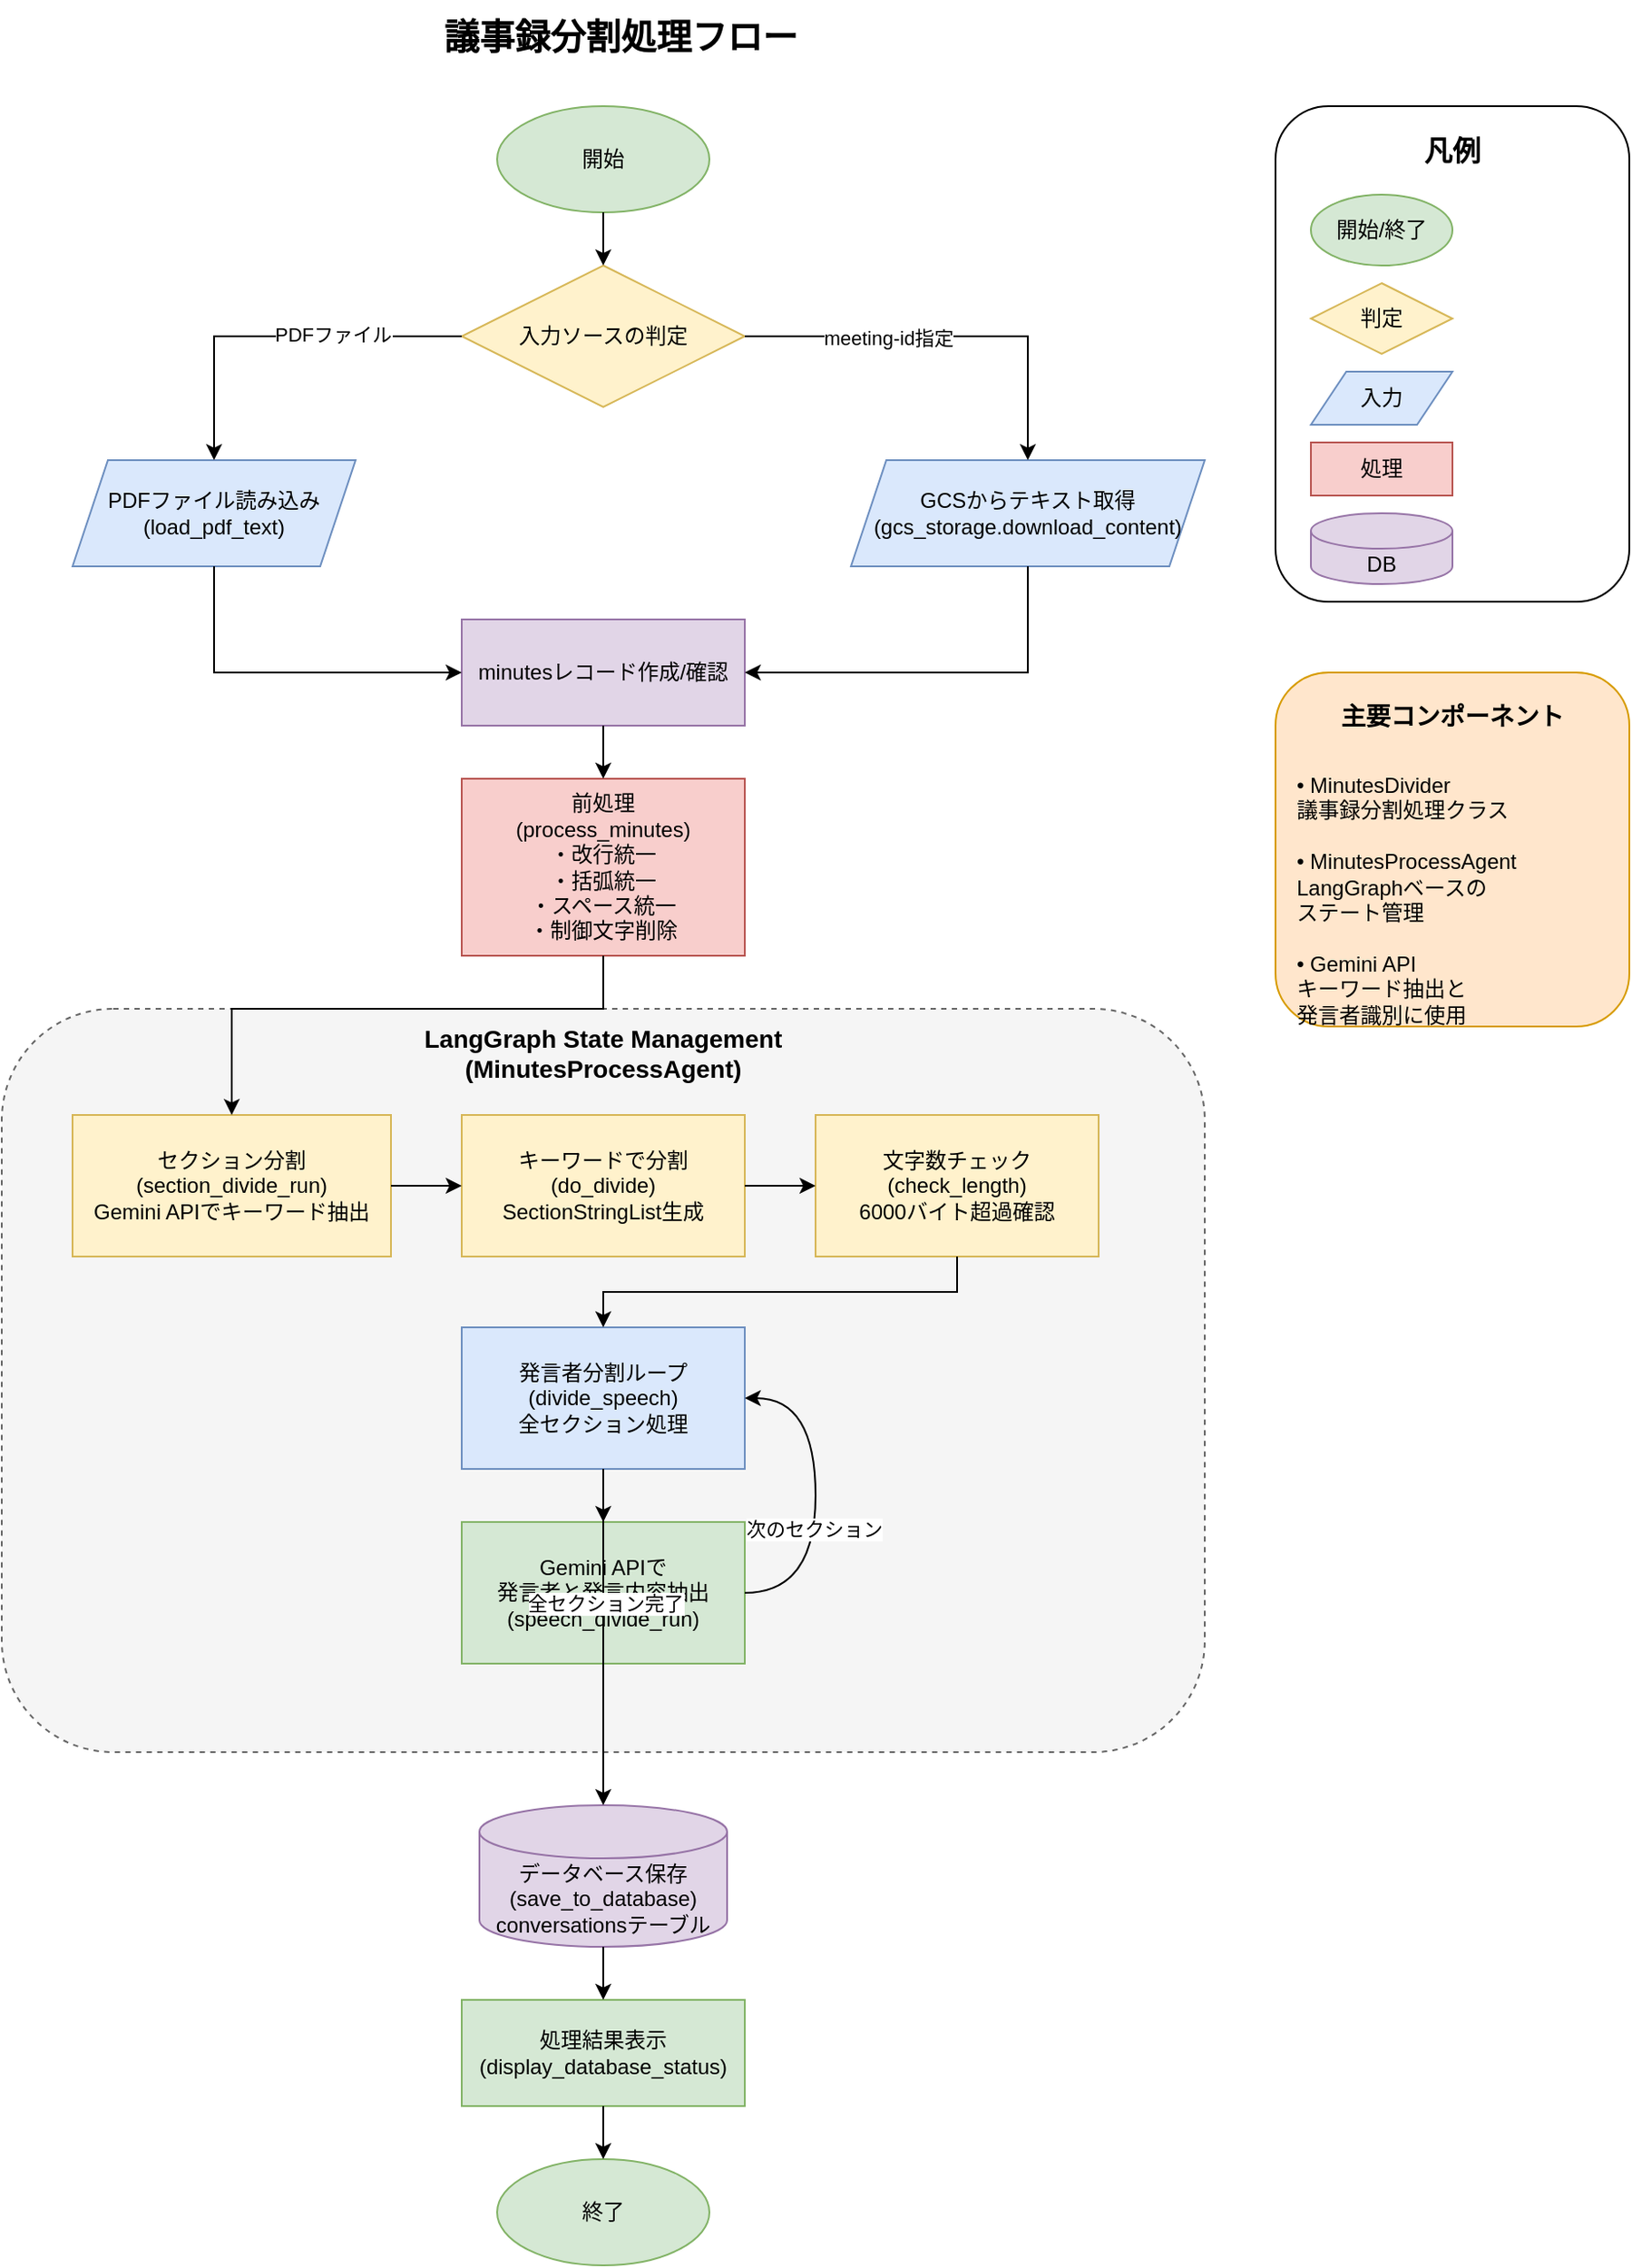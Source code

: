<mxfile version="24.7.17">
  <diagram name="議事録分割処理フロー" id="minutes-division-flow">
    <mxGraphModel dx="1434" dy="794" grid="1" gridSize="10" guides="1" tooltips="1" connect="1" arrows="1" fold="1" page="1" pageScale="1" pageWidth="827" pageHeight="1169" math="0" shadow="0">
      <root>
        <mxCell id="0" />
        <mxCell id="1" parent="0" />

        <!-- Title -->
        <mxCell id="title" value="議事録分割処理フロー" style="text;html=1;align=center;verticalAlign=middle;whiteSpace=wrap;rounded=0;fontSize=20;fontStyle=1;" vertex="1" parent="1">
          <mxGeometry x="280" y="20" width="300" height="40" as="geometry" />
        </mxCell>

        <!-- Start -->
        <mxCell id="start" value="開始" style="ellipse;whiteSpace=wrap;html=1;fillColor=#d5e8d4;strokeColor=#82b366;" vertex="1" parent="1">
          <mxGeometry x="360" y="80" width="120" height="60" as="geometry" />
        </mxCell>

        <!-- Input Source Decision -->
        <mxCell id="input-decision" value="入力ソースの判定" style="rhombus;whiteSpace=wrap;html=1;fillColor=#fff2cc;strokeColor=#d6b656;" vertex="1" parent="1">
          <mxGeometry x="340" y="170" width="160" height="80" as="geometry" />
        </mxCell>

        <!-- PDF Input -->
        <mxCell id="pdf-input" value="PDFファイル読み込み&lt;br&gt;(load_pdf_text)" style="shape=parallelogram;perimeter=parallelogramPerimeter;whiteSpace=wrap;html=1;fixedSize=1;fillColor=#dae8fc;strokeColor=#6c8ebf;" vertex="1" parent="1">
          <mxGeometry x="120" y="280" width="160" height="60" as="geometry" />
        </mxCell>

        <!-- GCS Input -->
        <mxCell id="gcs-input" value="GCSからテキスト取得&lt;br&gt;(gcs_storage.download_content)" style="shape=parallelogram;perimeter=parallelogramPerimeter;whiteSpace=wrap;html=1;fixedSize=1;fillColor=#dae8fc;strokeColor=#6c8ebf;" vertex="1" parent="1">
          <mxGeometry x="560" y="280" width="200" height="60" as="geometry" />
        </mxCell>

        <!-- Minutes Record Creation -->
        <mxCell id="minutes-record" value="minutesレコード作成/確認" style="rounded=0;whiteSpace=wrap;html=1;fillColor=#e1d5e7;strokeColor=#9673a6;" vertex="1" parent="1">
          <mxGeometry x="340" y="370" width="160" height="60" as="geometry" />
        </mxCell>

        <!-- Pre-processing -->
        <mxCell id="preprocess" value="前処理&lt;br&gt;(process_minutes)&lt;br&gt;・改行統一&lt;br&gt;・括弧統一&lt;br&gt;・スペース統一&lt;br&gt;・制御文字削除" style="rounded=0;whiteSpace=wrap;html=1;fillColor=#f8cecc;strokeColor=#b85450;" vertex="1" parent="1">
          <mxGeometry x="340" y="460" width="160" height="100" as="geometry" />
        </mxCell>

        <!-- LangGraph State Management -->
        <mxCell id="langgraph-box" value="" style="rounded=1;whiteSpace=wrap;html=1;fillColor=#f5f5f5;strokeColor=#666666;dashed=1;" vertex="1" parent="1">
          <mxGeometry x="80" y="590" width="680" height="420" as="geometry" />
        </mxCell>

        <mxCell id="langgraph-label" value="LangGraph State Management (MinutesProcessAgent)" style="text;html=1;align=center;verticalAlign=middle;whiteSpace=wrap;rounded=0;fontSize=14;fontStyle=1;" vertex="1" parent="1">
          <mxGeometry x="240" y="600" width="360" height="30" as="geometry" />
        </mxCell>

        <!-- Section Division -->
        <mxCell id="section-divide" value="セクション分割&lt;br&gt;(section_divide_run)&lt;br&gt;Gemini APIでキーワード抽出" style="rounded=0;whiteSpace=wrap;html=1;fillColor=#fff2cc;strokeColor=#d6b656;" vertex="1" parent="1">
          <mxGeometry x="120" y="650" width="180" height="80" as="geometry" />
        </mxCell>

        <!-- Do Divide -->
        <mxCell id="do-divide" value="キーワードで分割&lt;br&gt;(do_divide)&lt;br&gt;SectionStringList生成" style="rounded=0;whiteSpace=wrap;html=1;fillColor=#fff2cc;strokeColor=#d6b656;" vertex="1" parent="1">
          <mxGeometry x="340" y="650" width="160" height="80" as="geometry" />
        </mxCell>

        <!-- Check Length -->
        <mxCell id="check-length" value="文字数チェック&lt;br&gt;(check_length)&lt;br&gt;6000バイト超過確認" style="rounded=0;whiteSpace=wrap;html=1;fillColor=#fff2cc;strokeColor=#d6b656;" vertex="1" parent="1">
          <mxGeometry x="540" y="650" width="160" height="80" as="geometry" />
        </mxCell>

        <!-- Speech Division Loop -->
        <mxCell id="speech-divide-loop" value="発言者分割ループ&lt;br&gt;(divide_speech)&lt;br&gt;全セクション処理" style="rounded=0;whiteSpace=wrap;html=1;fillColor=#dae8fc;strokeColor=#6c8ebf;" vertex="1" parent="1">
          <mxGeometry x="340" y="770" width="160" height="80" as="geometry" />
        </mxCell>

        <!-- LLM Processing -->
        <mxCell id="llm-process" value="Gemini APIで&lt;br&gt;発言者と発言内容抽出&lt;br&gt;(speech_divide_run)" style="rounded=0;whiteSpace=wrap;html=1;fillColor=#d5e8d4;strokeColor=#82b366;" vertex="1" parent="1">
          <mxGeometry x="340" y="880" width="160" height="80" as="geometry" />
        </mxCell>

        <!-- Database Save -->
        <mxCell id="db-save" value="データベース保存&lt;br&gt;(save_to_database)&lt;br&gt;conversationsテーブル" style="shape=cylinder3;whiteSpace=wrap;html=1;boundedLbl=1;backgroundOutline=1;size=15;fillColor=#e1d5e7;strokeColor=#9673a6;" vertex="1" parent="1">
          <mxGeometry x="350" y="1040" width="140" height="80" as="geometry" />
        </mxCell>

        <!-- Display Status -->
        <mxCell id="display-status" value="処理結果表示&lt;br&gt;(display_database_status)" style="rounded=0;whiteSpace=wrap;html=1;fillColor=#d5e8d4;strokeColor=#82b366;" vertex="1" parent="1">
          <mxGeometry x="340" y="1150" width="160" height="60" as="geometry" />
        </mxCell>

        <!-- End -->
        <mxCell id="end" value="終了" style="ellipse;whiteSpace=wrap;html=1;fillColor=#d5e8d4;strokeColor=#82b366;" vertex="1" parent="1">
          <mxGeometry x="360" y="1240" width="120" height="60" as="geometry" />
        </mxCell>

        <!-- Arrows -->
        <mxCell id="arrow1" style="edgeStyle=orthogonalEdgeStyle;rounded=0;orthogonalLoop=1;jettySize=auto;html=1;" edge="1" parent="1" source="start" target="input-decision">
          <mxGeometry relative="1" as="geometry" />
        </mxCell>

        <mxCell id="arrow2" style="edgeStyle=orthogonalEdgeStyle;rounded=0;orthogonalLoop=1;jettySize=auto;html=1;" edge="1" parent="1" source="input-decision" target="pdf-input">
          <mxGeometry relative="1" as="geometry">
            <Array as="points">
              <mxPoint x="200" y="210" />
            </Array>
          </mxGeometry>
        </mxCell>
        <mxCell id="arrow2-label" value="PDFファイル" style="edgeLabel;html=1;align=center;verticalAlign=middle;resizable=0;points=[];" vertex="1" connectable="0" parent="arrow2">
          <mxGeometry x="-0.3" y="-1" relative="1" as="geometry">
            <mxPoint as="offset" />
          </mxGeometry>
        </mxCell>

        <mxCell id="arrow3" style="edgeStyle=orthogonalEdgeStyle;rounded=0;orthogonalLoop=1;jettySize=auto;html=1;" edge="1" parent="1" source="input-decision" target="gcs-input">
          <mxGeometry relative="1" as="geometry">
            <Array as="points">
              <mxPoint x="660" y="210" />
            </Array>
          </mxGeometry>
        </mxCell>
        <mxCell id="arrow3-label" value="meeting-id指定" style="edgeLabel;html=1;align=center;verticalAlign=middle;resizable=0;points=[];" vertex="1" connectable="0" parent="arrow3">
          <mxGeometry x="-0.3" y="-1" relative="1" as="geometry">
            <mxPoint as="offset" />
          </mxGeometry>
        </mxCell>

        <mxCell id="arrow4" style="edgeStyle=orthogonalEdgeStyle;rounded=0;orthogonalLoop=1;jettySize=auto;html=1;" edge="1" parent="1" source="pdf-input" target="minutes-record">
          <mxGeometry relative="1" as="geometry">
            <Array as="points">
              <mxPoint x="200" y="400" />
            </Array>
          </mxGeometry>
        </mxCell>

        <mxCell id="arrow5" style="edgeStyle=orthogonalEdgeStyle;rounded=0;orthogonalLoop=1;jettySize=auto;html=1;" edge="1" parent="1" source="gcs-input" target="minutes-record">
          <mxGeometry relative="1" as="geometry">
            <Array as="points">
              <mxPoint x="660" y="400" />
            </Array>
          </mxGeometry>
        </mxCell>

        <mxCell id="arrow6" style="edgeStyle=orthogonalEdgeStyle;rounded=0;orthogonalLoop=1;jettySize=auto;html=1;" edge="1" parent="1" source="minutes-record" target="preprocess">
          <mxGeometry relative="1" as="geometry" />
        </mxCell>

        <mxCell id="arrow7" style="edgeStyle=orthogonalEdgeStyle;rounded=0;orthogonalLoop=1;jettySize=auto;html=1;" edge="1" parent="1" source="preprocess" target="section-divide">
          <mxGeometry relative="1" as="geometry">
            <Array as="points">
              <mxPoint x="420" y="590" />
              <mxPoint x="210" y="590" />
            </Array>
          </mxGeometry>
        </mxCell>

        <mxCell id="arrow8" style="edgeStyle=orthogonalEdgeStyle;rounded=0;orthogonalLoop=1;jettySize=auto;html=1;" edge="1" parent="1" source="section-divide" target="do-divide">
          <mxGeometry relative="1" as="geometry" />
        </mxCell>

        <mxCell id="arrow9" style="edgeStyle=orthogonalEdgeStyle;rounded=0;orthogonalLoop=1;jettySize=auto;html=1;" edge="1" parent="1" source="do-divide" target="check-length">
          <mxGeometry relative="1" as="geometry" />
        </mxCell>

        <mxCell id="arrow10" style="edgeStyle=orthogonalEdgeStyle;rounded=0;orthogonalLoop=1;jettySize=auto;html=1;" edge="1" parent="1" source="check-length" target="speech-divide-loop">
          <mxGeometry relative="1" as="geometry">
            <Array as="points">
              <mxPoint x="620" y="750" />
              <mxPoint x="420" y="750" />
            </Array>
          </mxGeometry>
        </mxCell>

        <mxCell id="arrow11" style="edgeStyle=orthogonalEdgeStyle;rounded=0;orthogonalLoop=1;jettySize=auto;html=1;" edge="1" parent="1" source="speech-divide-loop" target="llm-process">
          <mxGeometry relative="1" as="geometry" />
        </mxCell>

        <mxCell id="arrow12" style="edgeStyle=orthogonalEdgeStyle;rounded=0;orthogonalLoop=1;jettySize=auto;html=1;curved=1;" edge="1" parent="1" source="llm-process" target="speech-divide-loop">
          <mxGeometry relative="1" as="geometry">
            <Array as="points">
              <mxPoint x="540" y="920" />
              <mxPoint x="540" y="810" />
            </Array>
          </mxGeometry>
        </mxCell>
        <mxCell id="arrow12-label" value="次のセクション" style="edgeLabel;html=1;align=center;verticalAlign=middle;resizable=0;points=[];" vertex="1" connectable="0" parent="arrow12">
          <mxGeometry x="-0.2" y="1" relative="1" as="geometry">
            <mxPoint as="offset" />
          </mxGeometry>
        </mxCell>

        <mxCell id="arrow13" style="edgeStyle=orthogonalEdgeStyle;rounded=0;orthogonalLoop=1;jettySize=auto;html=1;" edge="1" parent="1" source="speech-divide-loop" target="db-save">
          <mxGeometry relative="1" as="geometry">
            <Array as="points">
              <mxPoint x="420" y="1020" />
              <mxPoint x="420" y="1020" />
            </Array>
          </mxGeometry>
        </mxCell>
        <mxCell id="arrow13-label" value="全セクション完了" style="edgeLabel;html=1;align=center;verticalAlign=middle;resizable=0;points=[];" vertex="1" connectable="0" parent="arrow13">
          <mxGeometry x="-0.2" y="1" relative="1" as="geometry">
            <mxPoint as="offset" />
          </mxGeometry>
        </mxCell>

        <mxCell id="arrow14" style="edgeStyle=orthogonalEdgeStyle;rounded=0;orthogonalLoop=1;jettySize=auto;html=1;" edge="1" parent="1" source="db-save" target="display-status">
          <mxGeometry relative="1" as="geometry" />
        </mxCell>

        <mxCell id="arrow15" style="edgeStyle=orthogonalEdgeStyle;rounded=0;orthogonalLoop=1;jettySize=auto;html=1;" edge="1" parent="1" source="display-status" target="end">
          <mxGeometry relative="1" as="geometry" />
        </mxCell>

        <!-- Legend -->
        <mxCell id="legend-box" value="" style="rounded=1;whiteSpace=wrap;html=1;fillColor=none;strokeColor=#000000;" vertex="1" parent="1">
          <mxGeometry x="800" y="80" width="200" height="280" as="geometry" />
        </mxCell>

        <mxCell id="legend-title" value="凡例" style="text;html=1;align=center;verticalAlign=middle;whiteSpace=wrap;rounded=0;fontSize=16;fontStyle=1;" vertex="1" parent="1">
          <mxGeometry x="850" y="90" width="100" height="30" as="geometry" />
        </mxCell>

        <mxCell id="legend-start" value="開始/終了" style="ellipse;whiteSpace=wrap;html=1;fillColor=#d5e8d4;strokeColor=#82b366;" vertex="1" parent="1">
          <mxGeometry x="820" y="130" width="80" height="40" as="geometry" />
        </mxCell>

        <mxCell id="legend-decision" value="判定" style="rhombus;whiteSpace=wrap;html=1;fillColor=#fff2cc;strokeColor=#d6b656;" vertex="1" parent="1">
          <mxGeometry x="820" y="180" width="80" height="40" as="geometry" />
        </mxCell>

        <mxCell id="legend-input" value="入力" style="shape=parallelogram;perimeter=parallelogramPerimeter;whiteSpace=wrap;html=1;fixedSize=1;fillColor=#dae8fc;strokeColor=#6c8ebf;" vertex="1" parent="1">
          <mxGeometry x="820" y="230" width="80" height="30" as="geometry" />
        </mxCell>

        <mxCell id="legend-process" value="処理" style="rounded=0;whiteSpace=wrap;html=1;fillColor=#f8cecc;strokeColor=#b85450;" vertex="1" parent="1">
          <mxGeometry x="820" y="270" width="80" height="30" as="geometry" />
        </mxCell>

        <mxCell id="legend-db" value="DB" style="shape=cylinder3;whiteSpace=wrap;html=1;boundedLbl=1;backgroundOutline=1;size=10;fillColor=#e1d5e7;strokeColor=#9673a6;" vertex="1" parent="1">
          <mxGeometry x="820" y="310" width="80" height="40" as="geometry" />
        </mxCell>

        <!-- Notes -->
        <mxCell id="notes-box" value="" style="rounded=1;whiteSpace=wrap;html=1;fillColor=#ffe6cc;strokeColor=#d79b00;" vertex="1" parent="1">
          <mxGeometry x="800" y="400" width="200" height="200" as="geometry" />
        </mxCell>

        <mxCell id="notes-title" value="主要コンポーネント" style="text;html=1;align=center;verticalAlign=middle;whiteSpace=wrap;rounded=0;fontSize=14;fontStyle=1;" vertex="1" parent="1">
          <mxGeometry x="830" y="410" width="140" height="30" as="geometry" />
        </mxCell>

        <mxCell id="notes-content" value="• MinutesDivider&lt;br&gt;  議事録分割処理クラス&lt;br&gt;&lt;br&gt;• MinutesProcessAgent&lt;br&gt;  LangGraphベースの&lt;br&gt;  ステート管理&lt;br&gt;&lt;br&gt;• Gemini API&lt;br&gt;  キーワード抽出と&lt;br&gt;  発言者識別に使用" style="text;html=1;align=left;verticalAlign=top;whiteSpace=wrap;rounded=0;fontSize=12;" vertex="1" parent="1">
          <mxGeometry x="810" y="450" width="180" height="140" as="geometry" />
        </mxCell>

      </root>
    </mxGraphModel>
  </diagram>
</mxfile>

